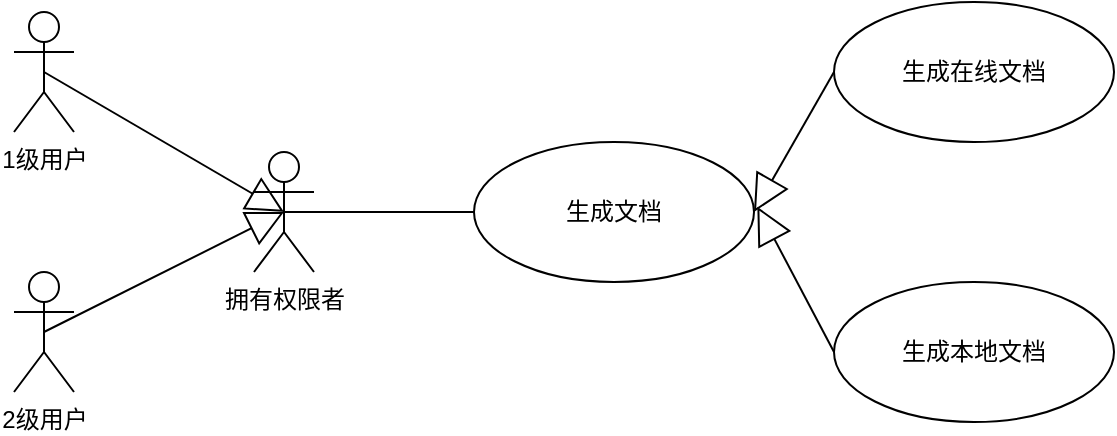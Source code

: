 <mxfile version="21.2.1" type="device">
  <diagram name="第 1 页" id="vIg1Jld6Sr7gV5gfOX3c">
    <mxGraphModel dx="978" dy="566" grid="1" gridSize="10" guides="1" tooltips="1" connect="1" arrows="1" fold="1" page="1" pageScale="1" pageWidth="827" pageHeight="1169" background="#ffffff" math="0" shadow="0">
      <root>
        <mxCell id="0" />
        <mxCell id="1" parent="0" />
        <mxCell id="L2NPAFNGkEbh4AgXRGGL-1" value="拥有权限者" style="shape=umlActor;verticalLabelPosition=bottom;verticalAlign=top;html=1;" vertex="1" parent="1">
          <mxGeometry x="200" y="370" width="30" height="60" as="geometry" />
        </mxCell>
        <mxCell id="L2NPAFNGkEbh4AgXRGGL-5" value="1级用户" style="shape=umlActor;verticalLabelPosition=bottom;verticalAlign=top;html=1;" vertex="1" parent="1">
          <mxGeometry x="80" y="300" width="30" height="60" as="geometry" />
        </mxCell>
        <mxCell id="L2NPAFNGkEbh4AgXRGGL-6" value="2级用户" style="shape=umlActor;verticalLabelPosition=bottom;verticalAlign=top;html=1;" vertex="1" parent="1">
          <mxGeometry x="80" y="430" width="30" height="60" as="geometry" />
        </mxCell>
        <mxCell id="L2NPAFNGkEbh4AgXRGGL-7" value="" style="endArrow=block;endSize=16;endFill=0;html=1;rounded=0;exitX=0.5;exitY=0.5;exitDx=0;exitDy=0;exitPerimeter=0;entryX=0.5;entryY=0.5;entryDx=0;entryDy=0;entryPerimeter=0;" edge="1" parent="1" source="L2NPAFNGkEbh4AgXRGGL-6" target="L2NPAFNGkEbh4AgXRGGL-1">
          <mxGeometry width="160" relative="1" as="geometry">
            <mxPoint x="220" y="430" as="sourcePoint" />
            <mxPoint x="380" y="430" as="targetPoint" />
          </mxGeometry>
        </mxCell>
        <mxCell id="L2NPAFNGkEbh4AgXRGGL-8" value="" style="endArrow=block;endSize=16;endFill=0;html=1;rounded=0;exitX=0.5;exitY=0.5;exitDx=0;exitDy=0;exitPerimeter=0;entryX=0.5;entryY=0.5;entryDx=0;entryDy=0;entryPerimeter=0;" edge="1" parent="1" source="L2NPAFNGkEbh4AgXRGGL-5" target="L2NPAFNGkEbh4AgXRGGL-1">
          <mxGeometry width="160" relative="1" as="geometry">
            <mxPoint x="230" y="440" as="sourcePoint" />
            <mxPoint x="390" y="440" as="targetPoint" />
          </mxGeometry>
        </mxCell>
        <mxCell id="L2NPAFNGkEbh4AgXRGGL-9" value="生成文档" style="ellipse;whiteSpace=wrap;html=1;" vertex="1" parent="1">
          <mxGeometry x="310" y="365" width="140" height="70" as="geometry" />
        </mxCell>
        <mxCell id="L2NPAFNGkEbh4AgXRGGL-10" value="生成在线文档" style="ellipse;whiteSpace=wrap;html=1;" vertex="1" parent="1">
          <mxGeometry x="490" y="295" width="140" height="70" as="geometry" />
        </mxCell>
        <mxCell id="L2NPAFNGkEbh4AgXRGGL-11" value="生成本地文档" style="ellipse;whiteSpace=wrap;html=1;" vertex="1" parent="1">
          <mxGeometry x="490" y="435" width="140" height="70" as="geometry" />
        </mxCell>
        <mxCell id="L2NPAFNGkEbh4AgXRGGL-12" value="" style="endArrow=block;endSize=16;endFill=0;html=1;rounded=0;exitX=0;exitY=0.5;exitDx=0;exitDy=0;entryX=1;entryY=0.5;entryDx=0;entryDy=0;" edge="1" parent="1" source="L2NPAFNGkEbh4AgXRGGL-10" target="L2NPAFNGkEbh4AgXRGGL-9">
          <mxGeometry width="160" relative="1" as="geometry">
            <mxPoint x="354" y="265" as="sourcePoint" />
            <mxPoint x="474" y="335" as="targetPoint" />
          </mxGeometry>
        </mxCell>
        <mxCell id="L2NPAFNGkEbh4AgXRGGL-13" value="" style="endArrow=block;endSize=16;endFill=0;html=1;rounded=0;exitX=0;exitY=0.5;exitDx=0;exitDy=0;entryX=1.012;entryY=0.463;entryDx=0;entryDy=0;entryPerimeter=0;" edge="1" parent="1" source="L2NPAFNGkEbh4AgXRGGL-11" target="L2NPAFNGkEbh4AgXRGGL-9">
          <mxGeometry width="160" relative="1" as="geometry">
            <mxPoint x="500" y="350" as="sourcePoint" />
            <mxPoint x="460" y="410" as="targetPoint" />
          </mxGeometry>
        </mxCell>
        <mxCell id="L2NPAFNGkEbh4AgXRGGL-14" value="" style="endArrow=none;html=1;rounded=0;exitX=0.5;exitY=0.5;exitDx=0;exitDy=0;exitPerimeter=0;entryX=0;entryY=0.5;entryDx=0;entryDy=0;" edge="1" parent="1" source="L2NPAFNGkEbh4AgXRGGL-1" target="L2NPAFNGkEbh4AgXRGGL-9">
          <mxGeometry width="50" height="50" relative="1" as="geometry">
            <mxPoint x="270" y="410" as="sourcePoint" />
            <mxPoint x="320" y="360" as="targetPoint" />
          </mxGeometry>
        </mxCell>
      </root>
    </mxGraphModel>
  </diagram>
</mxfile>
